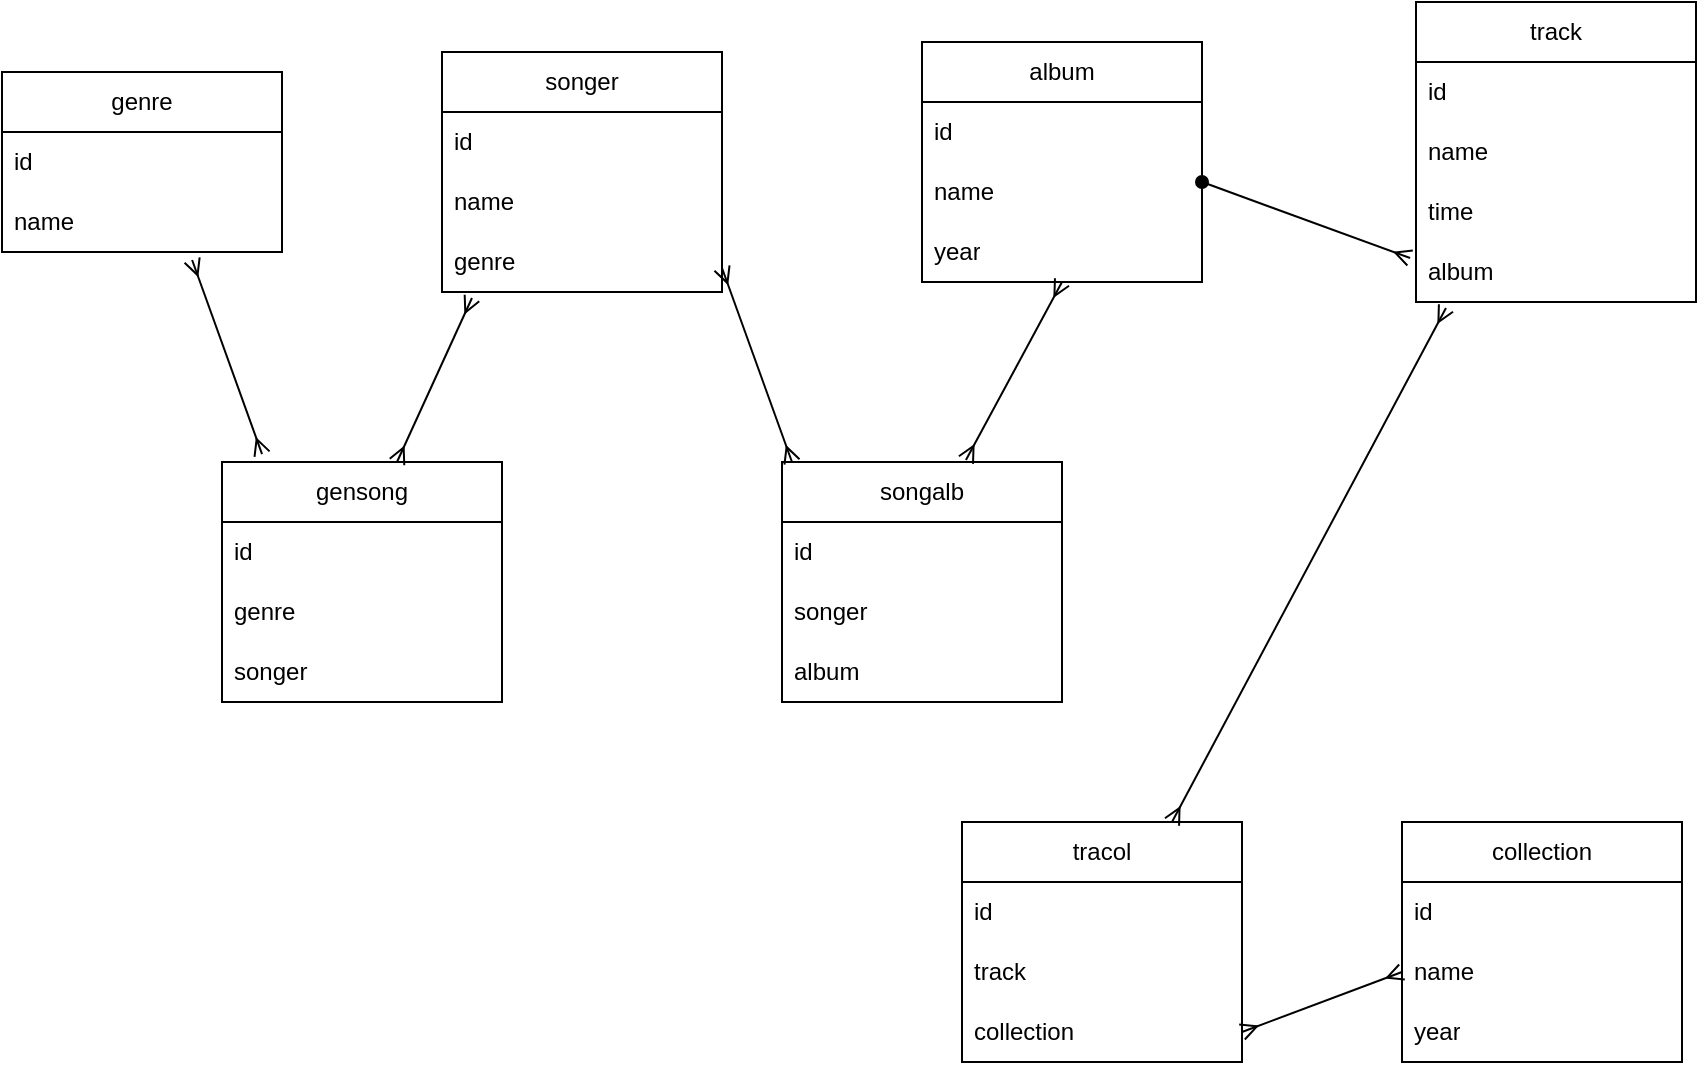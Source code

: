 <mxfile version="24.9.1">
  <diagram id="C5RBs43oDa-KdzZeNtuy" name="Page-1">
    <mxGraphModel dx="1707" dy="479" grid="1" gridSize="10" guides="1" tooltips="1" connect="1" arrows="1" fold="1" page="1" pageScale="1" pageWidth="827" pageHeight="1169" math="0" shadow="0">
      <root>
        <mxCell id="WIyWlLk6GJQsqaUBKTNV-0" />
        <mxCell id="WIyWlLk6GJQsqaUBKTNV-1" parent="WIyWlLk6GJQsqaUBKTNV-0" />
        <mxCell id="y7-WqTiSZwzM4GF_aPAU-0" value="genre" style="swimlane;fontStyle=0;childLayout=stackLayout;horizontal=1;startSize=30;horizontalStack=0;resizeParent=1;resizeParentMax=0;resizeLast=0;collapsible=1;marginBottom=0;whiteSpace=wrap;html=1;" parent="WIyWlLk6GJQsqaUBKTNV-1" vertex="1">
          <mxGeometry x="-20" y="305" width="140" height="90" as="geometry" />
        </mxCell>
        <mxCell id="y7-WqTiSZwzM4GF_aPAU-1" value="id" style="text;strokeColor=none;fillColor=none;align=left;verticalAlign=middle;spacingLeft=4;spacingRight=4;overflow=hidden;points=[[0,0.5],[1,0.5]];portConstraint=eastwest;rotatable=0;whiteSpace=wrap;html=1;" parent="y7-WqTiSZwzM4GF_aPAU-0" vertex="1">
          <mxGeometry y="30" width="140" height="30" as="geometry" />
        </mxCell>
        <mxCell id="y7-WqTiSZwzM4GF_aPAU-2" value="name" style="text;strokeColor=none;fillColor=none;align=left;verticalAlign=middle;spacingLeft=4;spacingRight=4;overflow=hidden;points=[[0,0.5],[1,0.5]];portConstraint=eastwest;rotatable=0;whiteSpace=wrap;html=1;" parent="y7-WqTiSZwzM4GF_aPAU-0" vertex="1">
          <mxGeometry y="60" width="140" height="30" as="geometry" />
        </mxCell>
        <mxCell id="y7-WqTiSZwzM4GF_aPAU-4" value="album" style="swimlane;fontStyle=0;childLayout=stackLayout;horizontal=1;startSize=30;horizontalStack=0;resizeParent=1;resizeParentMax=0;resizeLast=0;collapsible=1;marginBottom=0;whiteSpace=wrap;html=1;" parent="WIyWlLk6GJQsqaUBKTNV-1" vertex="1">
          <mxGeometry x="440" y="290" width="140" height="120" as="geometry" />
        </mxCell>
        <mxCell id="y7-WqTiSZwzM4GF_aPAU-5" value="id" style="text;strokeColor=none;fillColor=none;align=left;verticalAlign=middle;spacingLeft=4;spacingRight=4;overflow=hidden;points=[[0,0.5],[1,0.5]];portConstraint=eastwest;rotatable=0;whiteSpace=wrap;html=1;" parent="y7-WqTiSZwzM4GF_aPAU-4" vertex="1">
          <mxGeometry y="30" width="140" height="30" as="geometry" />
        </mxCell>
        <mxCell id="y7-WqTiSZwzM4GF_aPAU-6" value="name" style="text;strokeColor=none;fillColor=none;align=left;verticalAlign=middle;spacingLeft=4;spacingRight=4;overflow=hidden;points=[[0,0.5],[1,0.5]];portConstraint=eastwest;rotatable=0;whiteSpace=wrap;html=1;" parent="y7-WqTiSZwzM4GF_aPAU-4" vertex="1">
          <mxGeometry y="60" width="140" height="30" as="geometry" />
        </mxCell>
        <mxCell id="y7-WqTiSZwzM4GF_aPAU-7" value="year" style="text;strokeColor=none;fillColor=none;align=left;verticalAlign=middle;spacingLeft=4;spacingRight=4;overflow=hidden;points=[[0,0.5],[1,0.5]];portConstraint=eastwest;rotatable=0;whiteSpace=wrap;html=1;" parent="y7-WqTiSZwzM4GF_aPAU-4" vertex="1">
          <mxGeometry y="90" width="140" height="30" as="geometry" />
        </mxCell>
        <mxCell id="y7-WqTiSZwzM4GF_aPAU-8" value="songer" style="swimlane;fontStyle=0;childLayout=stackLayout;horizontal=1;startSize=30;horizontalStack=0;resizeParent=1;resizeParentMax=0;resizeLast=0;collapsible=1;marginBottom=0;whiteSpace=wrap;html=1;" parent="WIyWlLk6GJQsqaUBKTNV-1" vertex="1">
          <mxGeometry x="200" y="295" width="140" height="120" as="geometry" />
        </mxCell>
        <mxCell id="y7-WqTiSZwzM4GF_aPAU-9" value="id" style="text;strokeColor=none;fillColor=none;align=left;verticalAlign=middle;spacingLeft=4;spacingRight=4;overflow=hidden;points=[[0,0.5],[1,0.5]];portConstraint=eastwest;rotatable=0;whiteSpace=wrap;html=1;" parent="y7-WqTiSZwzM4GF_aPAU-8" vertex="1">
          <mxGeometry y="30" width="140" height="30" as="geometry" />
        </mxCell>
        <mxCell id="y7-WqTiSZwzM4GF_aPAU-10" value="name" style="text;strokeColor=none;fillColor=none;align=left;verticalAlign=middle;spacingLeft=4;spacingRight=4;overflow=hidden;points=[[0,0.5],[1,0.5]];portConstraint=eastwest;rotatable=0;whiteSpace=wrap;html=1;" parent="y7-WqTiSZwzM4GF_aPAU-8" vertex="1">
          <mxGeometry y="60" width="140" height="30" as="geometry" />
        </mxCell>
        <mxCell id="y7-WqTiSZwzM4GF_aPAU-11" value="genre" style="text;strokeColor=none;fillColor=none;align=left;verticalAlign=middle;spacingLeft=4;spacingRight=4;overflow=hidden;points=[[0,0.5],[1,0.5]];portConstraint=eastwest;rotatable=0;whiteSpace=wrap;html=1;" parent="y7-WqTiSZwzM4GF_aPAU-8" vertex="1">
          <mxGeometry y="90" width="140" height="30" as="geometry" />
        </mxCell>
        <mxCell id="y7-WqTiSZwzM4GF_aPAU-12" value="track" style="swimlane;fontStyle=0;childLayout=stackLayout;horizontal=1;startSize=30;horizontalStack=0;resizeParent=1;resizeParentMax=0;resizeLast=0;collapsible=1;marginBottom=0;whiteSpace=wrap;html=1;" parent="WIyWlLk6GJQsqaUBKTNV-1" vertex="1">
          <mxGeometry x="687" y="270" width="140" height="150" as="geometry">
            <mxRectangle x="630" y="280" width="70" height="30" as="alternateBounds" />
          </mxGeometry>
        </mxCell>
        <mxCell id="y7-WqTiSZwzM4GF_aPAU-13" value="id" style="text;strokeColor=none;fillColor=none;align=left;verticalAlign=middle;spacingLeft=4;spacingRight=4;overflow=hidden;points=[[0,0.5],[1,0.5]];portConstraint=eastwest;rotatable=0;whiteSpace=wrap;html=1;" parent="y7-WqTiSZwzM4GF_aPAU-12" vertex="1">
          <mxGeometry y="30" width="140" height="30" as="geometry" />
        </mxCell>
        <mxCell id="y7-WqTiSZwzM4GF_aPAU-14" value="name" style="text;strokeColor=none;fillColor=none;align=left;verticalAlign=middle;spacingLeft=4;spacingRight=4;overflow=hidden;points=[[0,0.5],[1,0.5]];portConstraint=eastwest;rotatable=0;whiteSpace=wrap;html=1;" parent="y7-WqTiSZwzM4GF_aPAU-12" vertex="1">
          <mxGeometry y="60" width="140" height="30" as="geometry" />
        </mxCell>
        <mxCell id="y7-WqTiSZwzM4GF_aPAU-15" value="time" style="text;strokeColor=none;fillColor=none;align=left;verticalAlign=middle;spacingLeft=4;spacingRight=4;overflow=hidden;points=[[0,0.5],[1,0.5]];portConstraint=eastwest;rotatable=0;whiteSpace=wrap;html=1;" parent="y7-WqTiSZwzM4GF_aPAU-12" vertex="1">
          <mxGeometry y="90" width="140" height="30" as="geometry" />
        </mxCell>
        <mxCell id="y7-WqTiSZwzM4GF_aPAU-36" value="album" style="text;strokeColor=none;fillColor=none;align=left;verticalAlign=middle;spacingLeft=4;spacingRight=4;overflow=hidden;points=[[0,0.5],[1,0.5]];portConstraint=eastwest;rotatable=0;whiteSpace=wrap;html=1;" parent="y7-WqTiSZwzM4GF_aPAU-12" vertex="1">
          <mxGeometry y="120" width="140" height="30" as="geometry" />
        </mxCell>
        <mxCell id="y7-WqTiSZwzM4GF_aPAU-16" value="gensong" style="swimlane;fontStyle=0;childLayout=stackLayout;horizontal=1;startSize=30;horizontalStack=0;resizeParent=1;resizeParentMax=0;resizeLast=0;collapsible=1;marginBottom=0;whiteSpace=wrap;html=1;" parent="WIyWlLk6GJQsqaUBKTNV-1" vertex="1">
          <mxGeometry x="90" y="500" width="140" height="120" as="geometry" />
        </mxCell>
        <mxCell id="y7-WqTiSZwzM4GF_aPAU-17" value="id" style="text;strokeColor=none;fillColor=none;align=left;verticalAlign=middle;spacingLeft=4;spacingRight=4;overflow=hidden;points=[[0,0.5],[1,0.5]];portConstraint=eastwest;rotatable=0;whiteSpace=wrap;html=1;" parent="y7-WqTiSZwzM4GF_aPAU-16" vertex="1">
          <mxGeometry y="30" width="140" height="30" as="geometry" />
        </mxCell>
        <mxCell id="y7-WqTiSZwzM4GF_aPAU-18" value="genre" style="text;strokeColor=none;fillColor=none;align=left;verticalAlign=middle;spacingLeft=4;spacingRight=4;overflow=hidden;points=[[0,0.5],[1,0.5]];portConstraint=eastwest;rotatable=0;whiteSpace=wrap;html=1;" parent="y7-WqTiSZwzM4GF_aPAU-16" vertex="1">
          <mxGeometry y="60" width="140" height="30" as="geometry" />
        </mxCell>
        <mxCell id="y7-WqTiSZwzM4GF_aPAU-19" value="songer" style="text;strokeColor=none;fillColor=none;align=left;verticalAlign=middle;spacingLeft=4;spacingRight=4;overflow=hidden;points=[[0,0.5],[1,0.5]];portConstraint=eastwest;rotatable=0;whiteSpace=wrap;html=1;" parent="y7-WqTiSZwzM4GF_aPAU-16" vertex="1">
          <mxGeometry y="90" width="140" height="30" as="geometry" />
        </mxCell>
        <mxCell id="y7-WqTiSZwzM4GF_aPAU-20" value="songalb" style="swimlane;fontStyle=0;childLayout=stackLayout;horizontal=1;startSize=30;horizontalStack=0;resizeParent=1;resizeParentMax=0;resizeLast=0;collapsible=1;marginBottom=0;whiteSpace=wrap;html=1;" parent="WIyWlLk6GJQsqaUBKTNV-1" vertex="1">
          <mxGeometry x="370" y="500" width="140" height="120" as="geometry" />
        </mxCell>
        <mxCell id="y7-WqTiSZwzM4GF_aPAU-21" value="id" style="text;strokeColor=none;fillColor=none;align=left;verticalAlign=middle;spacingLeft=4;spacingRight=4;overflow=hidden;points=[[0,0.5],[1,0.5]];portConstraint=eastwest;rotatable=0;whiteSpace=wrap;html=1;" parent="y7-WqTiSZwzM4GF_aPAU-20" vertex="1">
          <mxGeometry y="30" width="140" height="30" as="geometry" />
        </mxCell>
        <mxCell id="y7-WqTiSZwzM4GF_aPAU-22" value="songer" style="text;strokeColor=none;fillColor=none;align=left;verticalAlign=middle;spacingLeft=4;spacingRight=4;overflow=hidden;points=[[0,0.5],[1,0.5]];portConstraint=eastwest;rotatable=0;whiteSpace=wrap;html=1;" parent="y7-WqTiSZwzM4GF_aPAU-20" vertex="1">
          <mxGeometry y="60" width="140" height="30" as="geometry" />
        </mxCell>
        <mxCell id="y7-WqTiSZwzM4GF_aPAU-23" value="album" style="text;strokeColor=none;fillColor=none;align=left;verticalAlign=middle;spacingLeft=4;spacingRight=4;overflow=hidden;points=[[0,0.5],[1,0.5]];portConstraint=eastwest;rotatable=0;whiteSpace=wrap;html=1;" parent="y7-WqTiSZwzM4GF_aPAU-20" vertex="1">
          <mxGeometry y="90" width="140" height="30" as="geometry" />
        </mxCell>
        <mxCell id="y7-WqTiSZwzM4GF_aPAU-24" value="collection" style="swimlane;fontStyle=0;childLayout=stackLayout;horizontal=1;startSize=30;horizontalStack=0;resizeParent=1;resizeParentMax=0;resizeLast=0;collapsible=1;marginBottom=0;whiteSpace=wrap;html=1;" parent="WIyWlLk6GJQsqaUBKTNV-1" vertex="1">
          <mxGeometry x="680" y="680" width="140" height="120" as="geometry" />
        </mxCell>
        <mxCell id="y7-WqTiSZwzM4GF_aPAU-25" value="id" style="text;strokeColor=none;fillColor=none;align=left;verticalAlign=middle;spacingLeft=4;spacingRight=4;overflow=hidden;points=[[0,0.5],[1,0.5]];portConstraint=eastwest;rotatable=0;whiteSpace=wrap;html=1;" parent="y7-WqTiSZwzM4GF_aPAU-24" vertex="1">
          <mxGeometry y="30" width="140" height="30" as="geometry" />
        </mxCell>
        <mxCell id="y7-WqTiSZwzM4GF_aPAU-26" value="name" style="text;strokeColor=none;fillColor=none;align=left;verticalAlign=middle;spacingLeft=4;spacingRight=4;overflow=hidden;points=[[0,0.5],[1,0.5]];portConstraint=eastwest;rotatable=0;whiteSpace=wrap;html=1;" parent="y7-WqTiSZwzM4GF_aPAU-24" vertex="1">
          <mxGeometry y="60" width="140" height="30" as="geometry" />
        </mxCell>
        <mxCell id="y7-WqTiSZwzM4GF_aPAU-27" value="year" style="text;strokeColor=none;fillColor=none;align=left;verticalAlign=middle;spacingLeft=4;spacingRight=4;overflow=hidden;points=[[0,0.5],[1,0.5]];portConstraint=eastwest;rotatable=0;whiteSpace=wrap;html=1;" parent="y7-WqTiSZwzM4GF_aPAU-24" vertex="1">
          <mxGeometry y="90" width="140" height="30" as="geometry" />
        </mxCell>
        <mxCell id="y7-WqTiSZwzM4GF_aPAU-28" value="tracol" style="swimlane;fontStyle=0;childLayout=stackLayout;horizontal=1;startSize=30;horizontalStack=0;resizeParent=1;resizeParentMax=0;resizeLast=0;collapsible=1;marginBottom=0;whiteSpace=wrap;html=1;" parent="WIyWlLk6GJQsqaUBKTNV-1" vertex="1">
          <mxGeometry x="460" y="680" width="140" height="120" as="geometry" />
        </mxCell>
        <mxCell id="y7-WqTiSZwzM4GF_aPAU-29" value="id" style="text;strokeColor=none;fillColor=none;align=left;verticalAlign=middle;spacingLeft=4;spacingRight=4;overflow=hidden;points=[[0,0.5],[1,0.5]];portConstraint=eastwest;rotatable=0;whiteSpace=wrap;html=1;" parent="y7-WqTiSZwzM4GF_aPAU-28" vertex="1">
          <mxGeometry y="30" width="140" height="30" as="geometry" />
        </mxCell>
        <mxCell id="y7-WqTiSZwzM4GF_aPAU-30" value="track" style="text;strokeColor=none;fillColor=none;align=left;verticalAlign=middle;spacingLeft=4;spacingRight=4;overflow=hidden;points=[[0,0.5],[1,0.5]];portConstraint=eastwest;rotatable=0;whiteSpace=wrap;html=1;" parent="y7-WqTiSZwzM4GF_aPAU-28" vertex="1">
          <mxGeometry y="60" width="140" height="30" as="geometry" />
        </mxCell>
        <mxCell id="y7-WqTiSZwzM4GF_aPAU-31" value="collection" style="text;strokeColor=none;fillColor=none;align=left;verticalAlign=middle;spacingLeft=4;spacingRight=4;overflow=hidden;points=[[0,0.5],[1,0.5]];portConstraint=eastwest;rotatable=0;whiteSpace=wrap;html=1;" parent="y7-WqTiSZwzM4GF_aPAU-28" vertex="1">
          <mxGeometry y="90" width="140" height="30" as="geometry" />
        </mxCell>
        <mxCell id="kh9tEOhtiOAV7tFD9UJh-1" value="" style="endArrow=ERmany;html=1;rounded=0;entryX=0.679;entryY=1.133;entryDx=0;entryDy=0;entryPerimeter=0;exitX=0.143;exitY=-0.033;exitDx=0;exitDy=0;exitPerimeter=0;startArrow=ERmany;startFill=0;endFill=0;" edge="1" parent="WIyWlLk6GJQsqaUBKTNV-1" source="y7-WqTiSZwzM4GF_aPAU-16" target="y7-WqTiSZwzM4GF_aPAU-2">
          <mxGeometry width="50" height="50" relative="1" as="geometry">
            <mxPoint x="90" y="480" as="sourcePoint" />
            <mxPoint x="140" y="430" as="targetPoint" />
          </mxGeometry>
        </mxCell>
        <mxCell id="kh9tEOhtiOAV7tFD9UJh-2" value="" style="endArrow=ERmany;html=1;rounded=0;entryX=0.107;entryY=1.1;entryDx=0;entryDy=0;entryPerimeter=0;exitX=0.143;exitY=-0.033;exitDx=0;exitDy=0;exitPerimeter=0;startArrow=ERmany;startFill=0;endFill=0;" edge="1" parent="WIyWlLk6GJQsqaUBKTNV-1" target="y7-WqTiSZwzM4GF_aPAU-11">
          <mxGeometry width="50" height="50" relative="1" as="geometry">
            <mxPoint x="177.5" y="500" as="sourcePoint" />
            <mxPoint x="142.5" y="403" as="targetPoint" />
          </mxGeometry>
        </mxCell>
        <mxCell id="kh9tEOhtiOAV7tFD9UJh-3" value="" style="endArrow=ERmany;html=1;rounded=0;entryX=0.679;entryY=1.133;entryDx=0;entryDy=0;entryPerimeter=0;exitX=0.143;exitY=-0.033;exitDx=0;exitDy=0;exitPerimeter=0;startArrow=ERmany;startFill=0;endFill=0;" edge="1" parent="WIyWlLk6GJQsqaUBKTNV-1">
          <mxGeometry width="50" height="50" relative="1" as="geometry">
            <mxPoint x="375" y="500" as="sourcePoint" />
            <mxPoint x="340" y="403" as="targetPoint" />
          </mxGeometry>
        </mxCell>
        <mxCell id="kh9tEOhtiOAV7tFD9UJh-4" value="" style="endArrow=ERmany;html=1;rounded=0;entryX=0.679;entryY=1.133;entryDx=0;entryDy=0;entryPerimeter=0;exitX=0.657;exitY=-0.008;exitDx=0;exitDy=0;exitPerimeter=0;startArrow=ERmany;startFill=0;endFill=0;" edge="1" parent="WIyWlLk6GJQsqaUBKTNV-1" source="y7-WqTiSZwzM4GF_aPAU-20">
          <mxGeometry width="50" height="50" relative="1" as="geometry">
            <mxPoint x="545" y="507" as="sourcePoint" />
            <mxPoint x="510" y="410" as="targetPoint" />
          </mxGeometry>
        </mxCell>
        <mxCell id="kh9tEOhtiOAV7tFD9UJh-5" value="" style="endArrow=oval;html=1;rounded=0;entryX=0.679;entryY=1.133;entryDx=0;entryDy=0;entryPerimeter=0;exitX=-0.021;exitY=0.267;exitDx=0;exitDy=0;exitPerimeter=0;endFill=1;startArrow=ERmany;startFill=0;" edge="1" parent="WIyWlLk6GJQsqaUBKTNV-1" source="y7-WqTiSZwzM4GF_aPAU-36">
          <mxGeometry width="50" height="50" relative="1" as="geometry">
            <mxPoint x="615" y="457" as="sourcePoint" />
            <mxPoint x="580" y="360" as="targetPoint" />
          </mxGeometry>
        </mxCell>
        <mxCell id="kh9tEOhtiOAV7tFD9UJh-6" value="" style="endArrow=ERmany;html=1;rounded=0;entryX=0.107;entryY=1.1;entryDx=0;entryDy=0;entryPerimeter=0;exitX=0.75;exitY=0;exitDx=0;exitDy=0;startArrow=ERmany;startFill=0;endFill=0;" edge="1" parent="WIyWlLk6GJQsqaUBKTNV-1" source="y7-WqTiSZwzM4GF_aPAU-28" target="y7-WqTiSZwzM4GF_aPAU-36">
          <mxGeometry width="50" height="50" relative="1" as="geometry">
            <mxPoint x="615" y="585" as="sourcePoint" />
            <mxPoint x="580" y="488" as="targetPoint" />
          </mxGeometry>
        </mxCell>
        <mxCell id="kh9tEOhtiOAV7tFD9UJh-8" value="" style="endArrow=ERmany;html=1;rounded=0;entryX=1;entryY=0.5;entryDx=0;entryDy=0;exitX=0;exitY=0.5;exitDx=0;exitDy=0;startArrow=ERmany;startFill=0;endFill=0;" edge="1" parent="WIyWlLk6GJQsqaUBKTNV-1" source="y7-WqTiSZwzM4GF_aPAU-26" target="y7-WqTiSZwzM4GF_aPAU-31">
          <mxGeometry width="50" height="50" relative="1" as="geometry">
            <mxPoint x="665" y="787" as="sourcePoint" />
            <mxPoint x="630" y="690" as="targetPoint" />
          </mxGeometry>
        </mxCell>
      </root>
    </mxGraphModel>
  </diagram>
</mxfile>
